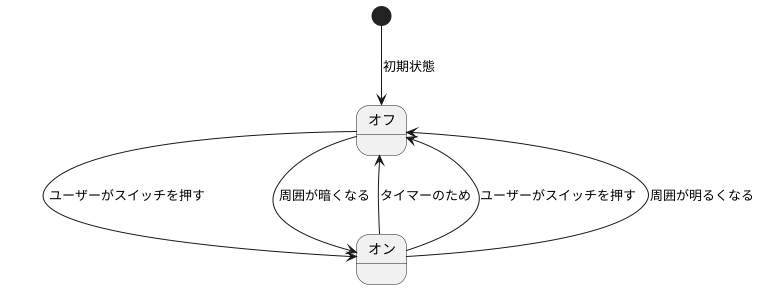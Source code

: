 @startuml
[*] --> オフ : 初期状態
オフ --> オン : ユーザーがスイッチを押す
オン --> オフ : タイマーのため
オン --> オフ : ユーザーがスイッチを押す
オン --> オフ : 周囲が明るくなる
オフ --> オン : 周囲が暗くなる
@enduml